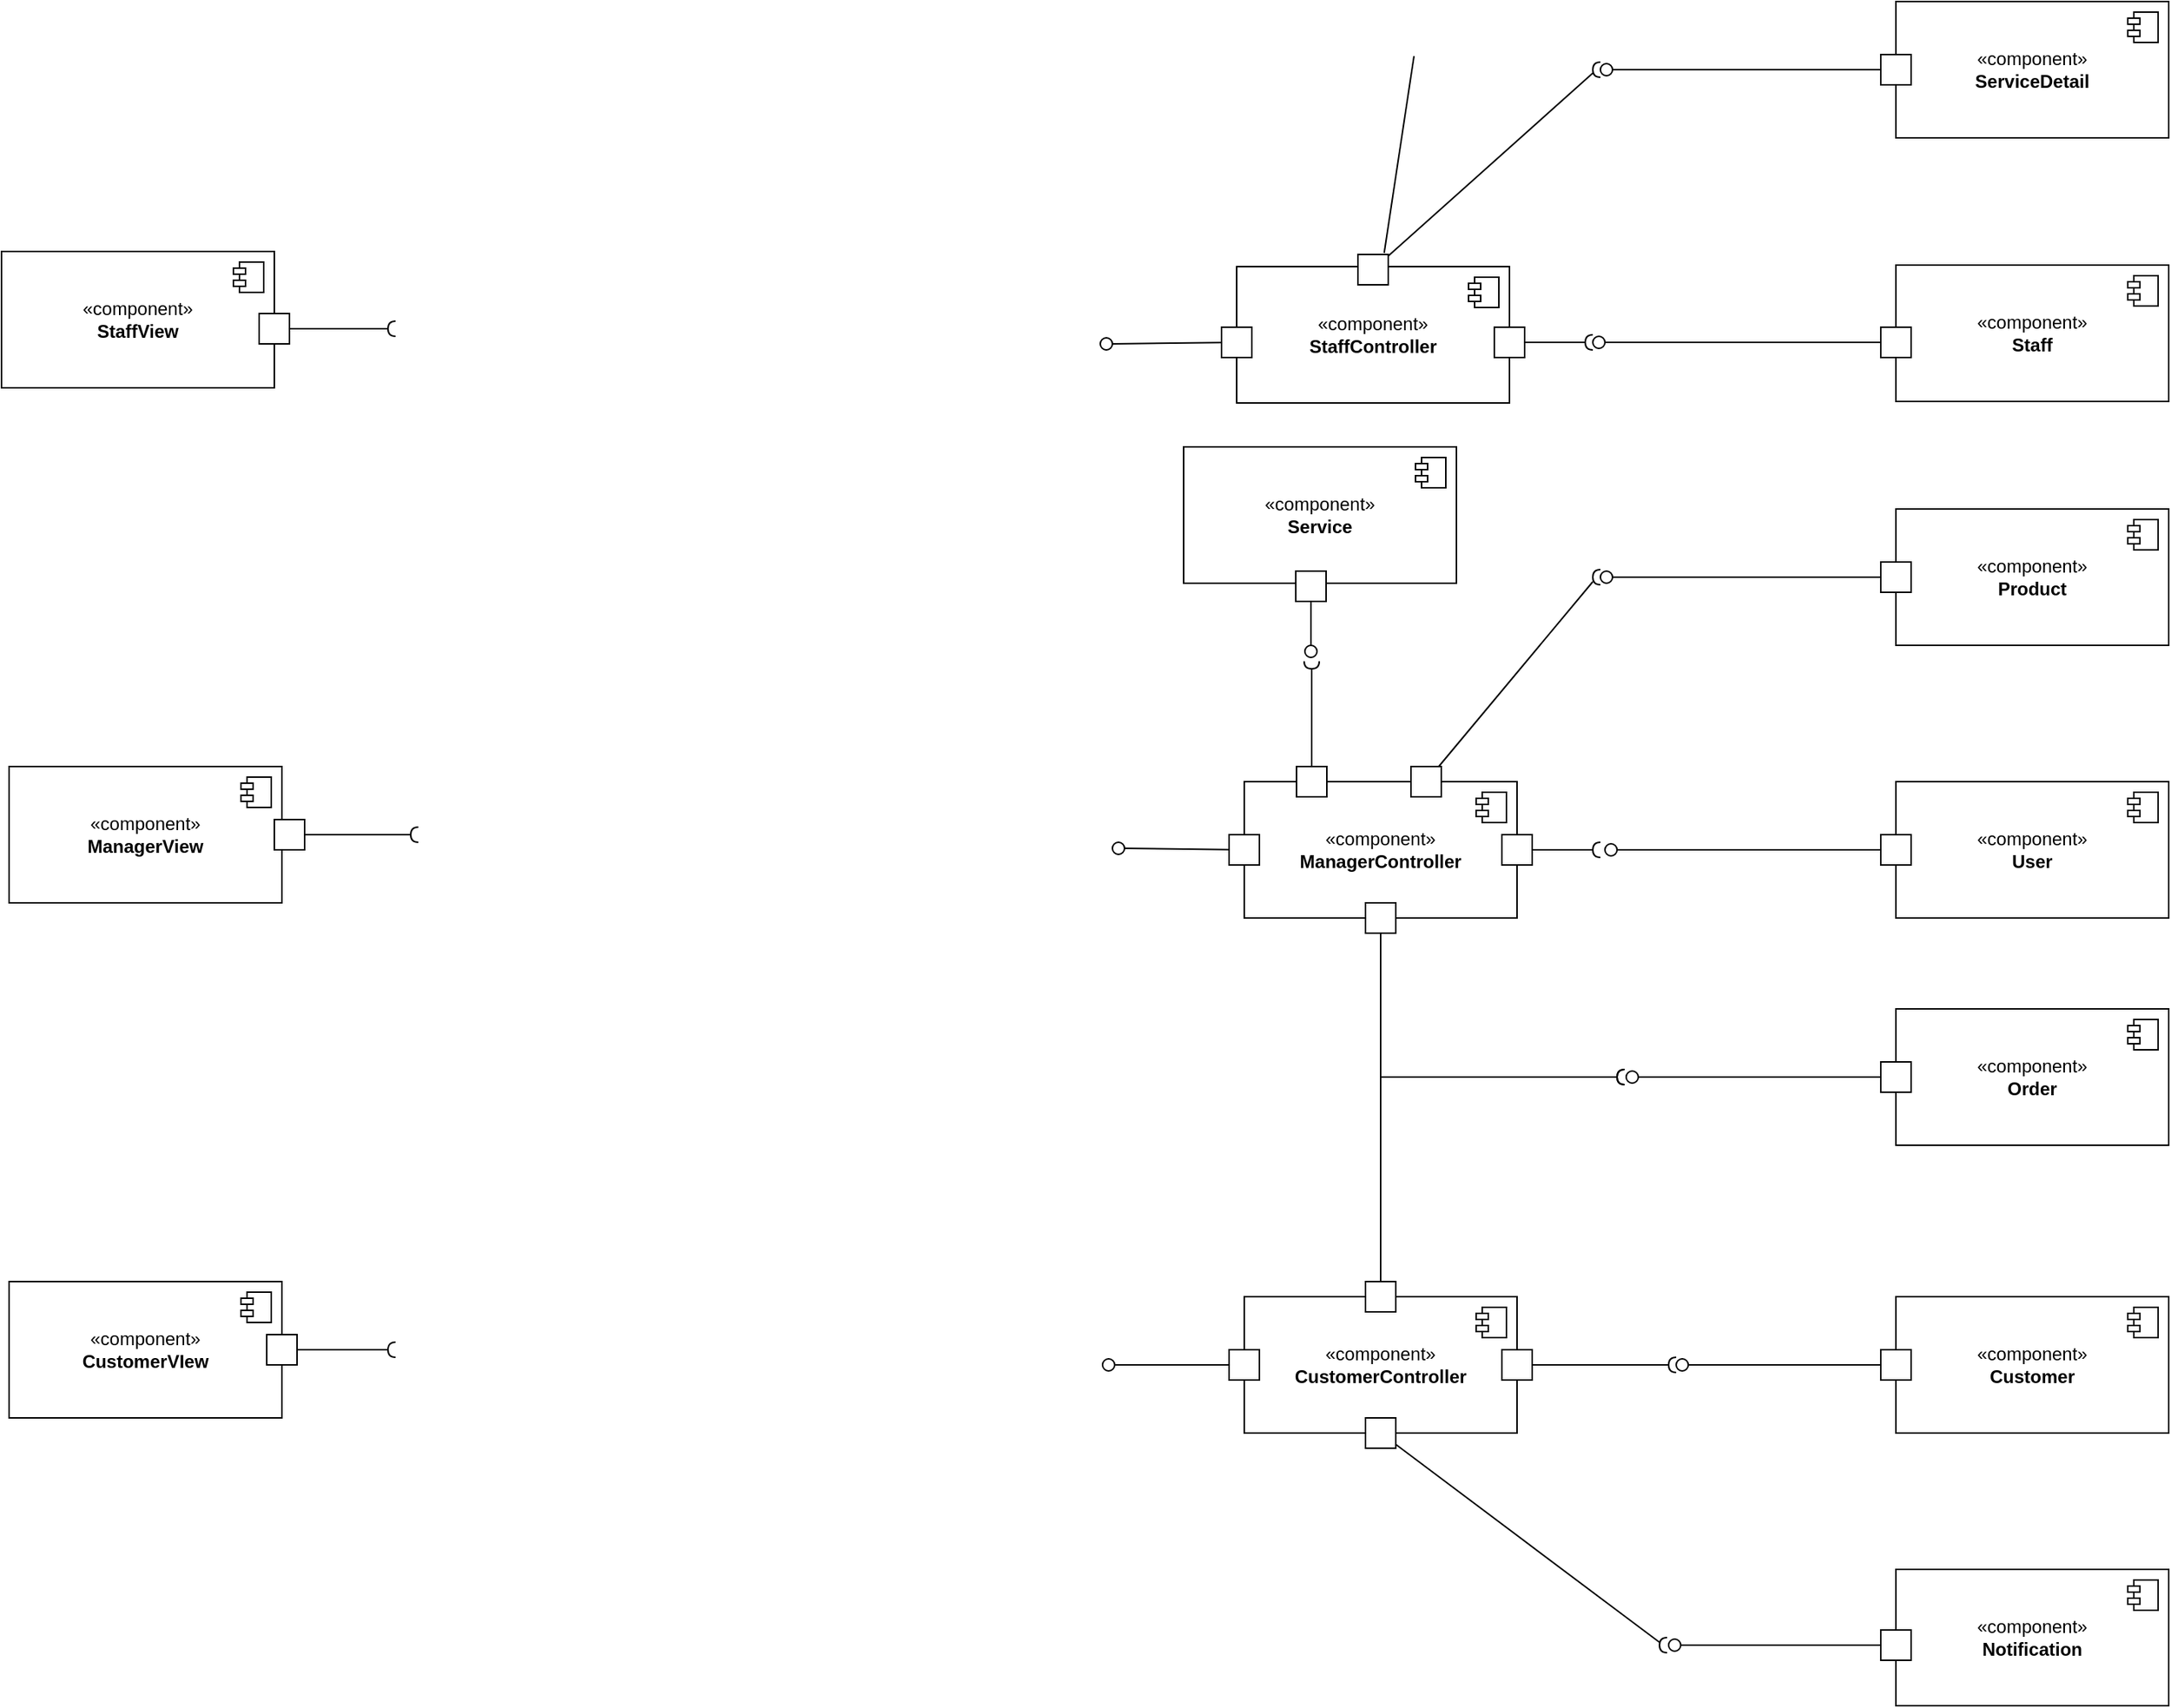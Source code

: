 <mxfile version="24.8.3">
  <diagram name="Page-1" id="fDp5jnlC77bflOpHESIz">
    <mxGraphModel dx="4589" dy="2674" grid="1" gridSize="10" guides="1" tooltips="1" connect="1" arrows="1" fold="1" page="1" pageScale="1" pageWidth="827" pageHeight="1169" math="0" shadow="0">
      <root>
        <mxCell id="0" />
        <mxCell id="1" parent="0" />
        <mxCell id="OTHG-YNJ5ATRgMX6RS4N-24" value="«component»&lt;br&gt;&lt;b&gt;CustomerVIew&lt;/b&gt;" style="html=1;dropTarget=0;whiteSpace=wrap;" vertex="1" parent="1">
          <mxGeometry x="-1425.0" y="760" width="180" height="90" as="geometry" />
        </mxCell>
        <mxCell id="OTHG-YNJ5ATRgMX6RS4N-25" value="" style="shape=module;jettyWidth=8;jettyHeight=4;" vertex="1" parent="OTHG-YNJ5ATRgMX6RS4N-24">
          <mxGeometry x="1" width="20" height="20" relative="1" as="geometry">
            <mxPoint x="-27" y="7" as="offset" />
          </mxGeometry>
        </mxCell>
        <mxCell id="OTHG-YNJ5ATRgMX6RS4N-26" value="«component»&lt;br&gt;&lt;b&gt;ManagerView&lt;/b&gt;" style="html=1;dropTarget=0;whiteSpace=wrap;" vertex="1" parent="1">
          <mxGeometry x="-1425.0" y="420" width="180" height="90" as="geometry" />
        </mxCell>
        <mxCell id="OTHG-YNJ5ATRgMX6RS4N-27" value="" style="shape=module;jettyWidth=8;jettyHeight=4;" vertex="1" parent="OTHG-YNJ5ATRgMX6RS4N-26">
          <mxGeometry x="1" width="20" height="20" relative="1" as="geometry">
            <mxPoint x="-27" y="7" as="offset" />
          </mxGeometry>
        </mxCell>
        <mxCell id="OTHG-YNJ5ATRgMX6RS4N-28" value="«component»&lt;br&gt;&lt;b&gt;StaffView&lt;/b&gt;" style="html=1;dropTarget=0;whiteSpace=wrap;" vertex="1" parent="1">
          <mxGeometry x="-1430.0" y="80" width="180" height="90" as="geometry" />
        </mxCell>
        <mxCell id="OTHG-YNJ5ATRgMX6RS4N-29" value="" style="shape=module;jettyWidth=8;jettyHeight=4;" vertex="1" parent="OTHG-YNJ5ATRgMX6RS4N-28">
          <mxGeometry x="1" width="20" height="20" relative="1" as="geometry">
            <mxPoint x="-27" y="7" as="offset" />
          </mxGeometry>
        </mxCell>
        <mxCell id="RllFxYWtb3R3hPKGHQac-41" value="«component»&lt;br&gt;&lt;b&gt;Order&lt;/b&gt;" style="html=1;dropTarget=0;whiteSpace=wrap;" parent="1" vertex="1">
          <mxGeometry x="-180.0" y="580" width="180" height="90" as="geometry" />
        </mxCell>
        <mxCell id="RllFxYWtb3R3hPKGHQac-42" value="" style="shape=module;jettyWidth=8;jettyHeight=4;" parent="RllFxYWtb3R3hPKGHQac-41" vertex="1">
          <mxGeometry x="1" width="20" height="20" relative="1" as="geometry">
            <mxPoint x="-27" y="7" as="offset" />
          </mxGeometry>
        </mxCell>
        <mxCell id="RllFxYWtb3R3hPKGHQac-43" value="«component»&lt;br&gt;&lt;b&gt;CustomerController&lt;/b&gt;" style="html=1;dropTarget=0;whiteSpace=wrap;" parent="1" vertex="1">
          <mxGeometry x="-610.0" y="770" width="180" height="90" as="geometry" />
        </mxCell>
        <mxCell id="RllFxYWtb3R3hPKGHQac-44" value="" style="shape=module;jettyWidth=8;jettyHeight=4;" parent="RllFxYWtb3R3hPKGHQac-43" vertex="1">
          <mxGeometry x="1" width="20" height="20" relative="1" as="geometry">
            <mxPoint x="-27" y="7" as="offset" />
          </mxGeometry>
        </mxCell>
        <mxCell id="RllFxYWtb3R3hPKGHQac-49" value="«component»&lt;br&gt;&lt;b&gt;Notification&lt;/b&gt;" style="html=1;dropTarget=0;whiteSpace=wrap;" parent="1" vertex="1">
          <mxGeometry x="-180.0" y="950" width="180" height="90" as="geometry" />
        </mxCell>
        <mxCell id="RllFxYWtb3R3hPKGHQac-50" value="" style="shape=module;jettyWidth=8;jettyHeight=4;" parent="RllFxYWtb3R3hPKGHQac-49" vertex="1">
          <mxGeometry x="1" width="20" height="20" relative="1" as="geometry">
            <mxPoint x="-27" y="7" as="offset" />
          </mxGeometry>
        </mxCell>
        <mxCell id="RllFxYWtb3R3hPKGHQac-86" value="«component»&lt;br&gt;&lt;b&gt;ManagerController&lt;/b&gt;" style="html=1;dropTarget=0;whiteSpace=wrap;" parent="1" vertex="1">
          <mxGeometry x="-610.0" y="430" width="180" height="90" as="geometry" />
        </mxCell>
        <mxCell id="RllFxYWtb3R3hPKGHQac-87" value="" style="shape=module;jettyWidth=8;jettyHeight=4;" parent="RllFxYWtb3R3hPKGHQac-86" vertex="1">
          <mxGeometry x="1" width="20" height="20" relative="1" as="geometry">
            <mxPoint x="-27" y="7" as="offset" />
          </mxGeometry>
        </mxCell>
        <mxCell id="OTHG-YNJ5ATRgMX6RS4N-31" value="«component»&lt;br&gt;&lt;b&gt;StaffController&lt;/b&gt;" style="html=1;dropTarget=0;whiteSpace=wrap;" vertex="1" parent="1">
          <mxGeometry x="-615.0" y="90" width="180" height="90" as="geometry" />
        </mxCell>
        <mxCell id="OTHG-YNJ5ATRgMX6RS4N-32" value="" style="shape=module;jettyWidth=8;jettyHeight=4;" vertex="1" parent="OTHG-YNJ5ATRgMX6RS4N-31">
          <mxGeometry x="1" width="20" height="20" relative="1" as="geometry">
            <mxPoint x="-27" y="7" as="offset" />
          </mxGeometry>
        </mxCell>
        <mxCell id="OTHG-YNJ5ATRgMX6RS4N-33" value="«component»&lt;br&gt;&lt;b&gt;ServiceDetail&lt;/b&gt;" style="html=1;dropTarget=0;whiteSpace=wrap;" vertex="1" parent="1">
          <mxGeometry x="-180.0" y="-85" width="180" height="90" as="geometry" />
        </mxCell>
        <mxCell id="OTHG-YNJ5ATRgMX6RS4N-34" value="" style="shape=module;jettyWidth=8;jettyHeight=4;" vertex="1" parent="OTHG-YNJ5ATRgMX6RS4N-33">
          <mxGeometry x="1" width="20" height="20" relative="1" as="geometry">
            <mxPoint x="-27" y="7" as="offset" />
          </mxGeometry>
        </mxCell>
        <mxCell id="OTHG-YNJ5ATRgMX6RS4N-35" value="«component»&lt;br&gt;&lt;b&gt;Product&lt;/b&gt;" style="html=1;dropTarget=0;whiteSpace=wrap;" vertex="1" parent="1">
          <mxGeometry x="-180.0" y="250" width="180" height="90" as="geometry" />
        </mxCell>
        <mxCell id="OTHG-YNJ5ATRgMX6RS4N-36" value="" style="shape=module;jettyWidth=8;jettyHeight=4;" vertex="1" parent="OTHG-YNJ5ATRgMX6RS4N-35">
          <mxGeometry x="1" width="20" height="20" relative="1" as="geometry">
            <mxPoint x="-27" y="7" as="offset" />
          </mxGeometry>
        </mxCell>
        <mxCell id="OTHG-YNJ5ATRgMX6RS4N-37" value="«component»&lt;br&gt;&lt;b&gt;Customer&lt;/b&gt;" style="html=1;dropTarget=0;whiteSpace=wrap;" vertex="1" parent="1">
          <mxGeometry x="-180.0" y="770" width="180" height="90" as="geometry" />
        </mxCell>
        <mxCell id="OTHG-YNJ5ATRgMX6RS4N-38" value="" style="shape=module;jettyWidth=8;jettyHeight=4;" vertex="1" parent="OTHG-YNJ5ATRgMX6RS4N-37">
          <mxGeometry x="1" width="20" height="20" relative="1" as="geometry">
            <mxPoint x="-27" y="7" as="offset" />
          </mxGeometry>
        </mxCell>
        <mxCell id="OTHG-YNJ5ATRgMX6RS4N-43" value="" style="html=1;rounded=0;" vertex="1" parent="1">
          <mxGeometry x="-625" y="130" width="20" height="20" as="geometry" />
        </mxCell>
        <mxCell id="OTHG-YNJ5ATRgMX6RS4N-44" value="" style="endArrow=none;html=1;rounded=0;align=center;verticalAlign=top;endFill=0;labelBackgroundColor=none;endSize=2;" edge="1" source="OTHG-YNJ5ATRgMX6RS4N-43" target="OTHG-YNJ5ATRgMX6RS4N-45" parent="1">
          <mxGeometry relative="1" as="geometry" />
        </mxCell>
        <mxCell id="OTHG-YNJ5ATRgMX6RS4N-45" value="" style="ellipse;html=1;fontSize=11;align=center;fillColor=none;points=[];aspect=fixed;resizable=0;verticalAlign=bottom;labelPosition=center;verticalLabelPosition=top;flipH=1;" vertex="1" parent="1">
          <mxGeometry x="-705" y="137" width="8" height="8" as="geometry" />
        </mxCell>
        <mxCell id="OTHG-YNJ5ATRgMX6RS4N-46" value="" style="html=1;rounded=0;" vertex="1" parent="1">
          <mxGeometry x="-620" y="465" width="20" height="20" as="geometry" />
        </mxCell>
        <mxCell id="OTHG-YNJ5ATRgMX6RS4N-47" value="" style="endArrow=none;html=1;rounded=0;align=center;verticalAlign=top;endFill=0;labelBackgroundColor=none;endSize=2;" edge="1" source="OTHG-YNJ5ATRgMX6RS4N-46" target="OTHG-YNJ5ATRgMX6RS4N-48" parent="1">
          <mxGeometry relative="1" as="geometry" />
        </mxCell>
        <mxCell id="OTHG-YNJ5ATRgMX6RS4N-48" value="" style="ellipse;html=1;fontSize=11;align=center;fillColor=none;points=[];aspect=fixed;resizable=0;verticalAlign=bottom;labelPosition=center;verticalLabelPosition=top;flipH=1;" vertex="1" parent="1">
          <mxGeometry x="-697" y="470" width="8" height="8" as="geometry" />
        </mxCell>
        <mxCell id="OTHG-YNJ5ATRgMX6RS4N-49" value="" style="html=1;rounded=0;" vertex="1" parent="1">
          <mxGeometry x="-620" y="805" width="20" height="20" as="geometry" />
        </mxCell>
        <mxCell id="OTHG-YNJ5ATRgMX6RS4N-50" value="" style="endArrow=none;html=1;rounded=0;align=center;verticalAlign=top;endFill=0;labelBackgroundColor=none;endSize=2;" edge="1" parent="1" source="OTHG-YNJ5ATRgMX6RS4N-49" target="OTHG-YNJ5ATRgMX6RS4N-51">
          <mxGeometry relative="1" as="geometry" />
        </mxCell>
        <mxCell id="OTHG-YNJ5ATRgMX6RS4N-51" value="" style="ellipse;html=1;fontSize=11;align=center;fillColor=none;points=[];aspect=fixed;resizable=0;verticalAlign=bottom;labelPosition=center;verticalLabelPosition=top;flipH=1;" vertex="1" parent="1">
          <mxGeometry x="-703.5" y="811" width="8" height="8" as="geometry" />
        </mxCell>
        <mxCell id="OTHG-YNJ5ATRgMX6RS4N-52" value="" style="html=1;rounded=0;" vertex="1" parent="1">
          <mxGeometry x="-440" y="465" width="20" height="20" as="geometry" />
        </mxCell>
        <mxCell id="OTHG-YNJ5ATRgMX6RS4N-53" value="" style="shape=requiredInterface;html=1;fontSize=11;align=center;fillColor=none;points=[];aspect=fixed;resizable=0;verticalAlign=bottom;labelPosition=center;verticalLabelPosition=top;flipH=1;rotation=0;" vertex="1" parent="1">
          <mxGeometry x="-380" y="470" width="5" height="10" as="geometry" />
        </mxCell>
        <mxCell id="OTHG-YNJ5ATRgMX6RS4N-54" value="" style="endArrow=none;html=1;rounded=0;align=center;verticalAlign=top;endFill=0;labelBackgroundColor=none;endSize=2;" edge="1" source="OTHG-YNJ5ATRgMX6RS4N-52" target="OTHG-YNJ5ATRgMX6RS4N-53" parent="1">
          <mxGeometry relative="1" as="geometry">
            <mxPoint x="-372.001" y="481.074" as="targetPoint" />
          </mxGeometry>
        </mxCell>
        <mxCell id="OTHG-YNJ5ATRgMX6RS4N-55" value="" style="html=1;rounded=0;" vertex="1" parent="1">
          <mxGeometry x="-445" y="130" width="20" height="20" as="geometry" />
        </mxCell>
        <mxCell id="OTHG-YNJ5ATRgMX6RS4N-56" value="" style="shape=requiredInterface;html=1;fontSize=11;align=center;fillColor=none;points=[];aspect=fixed;resizable=0;verticalAlign=bottom;labelPosition=center;verticalLabelPosition=top;flipH=1;rotation=0;" vertex="1" parent="1">
          <mxGeometry x="-385" y="135" width="5" height="10" as="geometry" />
        </mxCell>
        <mxCell id="OTHG-YNJ5ATRgMX6RS4N-57" value="" style="endArrow=none;html=1;rounded=0;align=center;verticalAlign=top;endFill=0;labelBackgroundColor=none;endSize=2;" edge="1" source="OTHG-YNJ5ATRgMX6RS4N-55" target="OTHG-YNJ5ATRgMX6RS4N-56" parent="1">
          <mxGeometry relative="1" as="geometry">
            <mxPoint x="-377.001" y="140.074" as="targetPoint" />
          </mxGeometry>
        </mxCell>
        <mxCell id="OTHG-YNJ5ATRgMX6RS4N-58" value="" style="html=1;rounded=0;" vertex="1" parent="1">
          <mxGeometry x="-440" y="805" width="20" height="20" as="geometry" />
        </mxCell>
        <mxCell id="OTHG-YNJ5ATRgMX6RS4N-59" value="" style="shape=requiredInterface;html=1;fontSize=11;align=center;fillColor=none;points=[];aspect=fixed;resizable=0;verticalAlign=bottom;labelPosition=center;verticalLabelPosition=top;flipH=1;rotation=0;" vertex="1" parent="1">
          <mxGeometry x="-330" y="810" width="5" height="10" as="geometry" />
        </mxCell>
        <mxCell id="OTHG-YNJ5ATRgMX6RS4N-60" value="" style="endArrow=none;html=1;rounded=0;align=center;verticalAlign=top;endFill=0;labelBackgroundColor=none;endSize=2;" edge="1" source="OTHG-YNJ5ATRgMX6RS4N-58" target="OTHG-YNJ5ATRgMX6RS4N-59" parent="1">
          <mxGeometry relative="1" as="geometry">
            <mxPoint x="-372.001" y="821.074" as="targetPoint" />
          </mxGeometry>
        </mxCell>
        <mxCell id="OTHG-YNJ5ATRgMX6RS4N-65" value="«component»&lt;br&gt;&lt;b&gt;Staff&lt;/b&gt;" style="html=1;dropTarget=0;whiteSpace=wrap;" vertex="1" parent="1">
          <mxGeometry x="-180" y="89" width="180" height="90" as="geometry" />
        </mxCell>
        <mxCell id="OTHG-YNJ5ATRgMX6RS4N-66" value="" style="shape=module;jettyWidth=8;jettyHeight=4;" vertex="1" parent="OTHG-YNJ5ATRgMX6RS4N-65">
          <mxGeometry x="1" width="20" height="20" relative="1" as="geometry">
            <mxPoint x="-27" y="7" as="offset" />
          </mxGeometry>
        </mxCell>
        <mxCell id="OTHG-YNJ5ATRgMX6RS4N-67" value="«component»&lt;br&gt;&lt;b&gt;User&lt;/b&gt;" style="html=1;dropTarget=0;whiteSpace=wrap;" vertex="1" parent="1">
          <mxGeometry x="-180.0" y="430" width="180" height="90" as="geometry" />
        </mxCell>
        <mxCell id="OTHG-YNJ5ATRgMX6RS4N-68" value="" style="shape=module;jettyWidth=8;jettyHeight=4;" vertex="1" parent="OTHG-YNJ5ATRgMX6RS4N-67">
          <mxGeometry x="1" width="20" height="20" relative="1" as="geometry">
            <mxPoint x="-27" y="7" as="offset" />
          </mxGeometry>
        </mxCell>
        <mxCell id="OTHG-YNJ5ATRgMX6RS4N-69" value="" style="html=1;rounded=0;" vertex="1" parent="1">
          <mxGeometry x="-500" y="420" width="20" height="20" as="geometry" />
        </mxCell>
        <mxCell id="OTHG-YNJ5ATRgMX6RS4N-70" value="" style="shape=requiredInterface;html=1;fontSize=11;align=center;fillColor=none;points=[];aspect=fixed;resizable=0;verticalAlign=bottom;labelPosition=center;verticalLabelPosition=top;flipH=1;rotation=0;" vertex="1" parent="1">
          <mxGeometry x="-380" y="290" width="5" height="10" as="geometry" />
        </mxCell>
        <mxCell id="OTHG-YNJ5ATRgMX6RS4N-71" value="" style="endArrow=none;html=1;rounded=0;align=center;verticalAlign=top;endFill=0;labelBackgroundColor=none;endSize=2;" edge="1" source="OTHG-YNJ5ATRgMX6RS4N-69" target="OTHG-YNJ5ATRgMX6RS4N-70" parent="1">
          <mxGeometry relative="1" as="geometry">
            <mxPoint x="-462.001" y="290.074" as="targetPoint" />
          </mxGeometry>
        </mxCell>
        <mxCell id="OTHG-YNJ5ATRgMX6RS4N-72" value="" style="html=1;rounded=0;" vertex="1" parent="1">
          <mxGeometry x="-190" y="130" width="20" height="20" as="geometry" />
        </mxCell>
        <mxCell id="OTHG-YNJ5ATRgMX6RS4N-73" value="" style="endArrow=none;html=1;rounded=0;align=center;verticalAlign=top;endFill=0;labelBackgroundColor=none;endSize=2;" edge="1" source="OTHG-YNJ5ATRgMX6RS4N-72" target="OTHG-YNJ5ATRgMX6RS4N-74" parent="1">
          <mxGeometry relative="1" as="geometry" />
        </mxCell>
        <mxCell id="OTHG-YNJ5ATRgMX6RS4N-74" value="" style="ellipse;html=1;fontSize=11;align=center;fillColor=none;points=[];aspect=fixed;resizable=0;verticalAlign=bottom;labelPosition=center;verticalLabelPosition=top;flipH=1;" vertex="1" parent="1">
          <mxGeometry x="-380" y="136" width="8" height="8" as="geometry" />
        </mxCell>
        <mxCell id="OTHG-YNJ5ATRgMX6RS4N-77" value="" style="html=1;rounded=0;" vertex="1" parent="1">
          <mxGeometry x="-190" y="465" width="20" height="20" as="geometry" />
        </mxCell>
        <mxCell id="OTHG-YNJ5ATRgMX6RS4N-78" value="" style="endArrow=none;html=1;rounded=0;align=center;verticalAlign=top;endFill=0;labelBackgroundColor=none;endSize=2;" edge="1" source="OTHG-YNJ5ATRgMX6RS4N-77" target="OTHG-YNJ5ATRgMX6RS4N-79" parent="1">
          <mxGeometry relative="1" as="geometry" />
        </mxCell>
        <mxCell id="OTHG-YNJ5ATRgMX6RS4N-79" value="" style="ellipse;html=1;fontSize=11;align=center;fillColor=none;points=[];aspect=fixed;resizable=0;verticalAlign=bottom;labelPosition=center;verticalLabelPosition=top;flipH=1;" vertex="1" parent="1">
          <mxGeometry x="-372" y="471" width="8" height="8" as="geometry" />
        </mxCell>
        <mxCell id="OTHG-YNJ5ATRgMX6RS4N-81" value="" style="html=1;rounded=0;" vertex="1" parent="1">
          <mxGeometry x="-530" y="510" width="20" height="20" as="geometry" />
        </mxCell>
        <mxCell id="OTHG-YNJ5ATRgMX6RS4N-84" value="" style="html=1;rounded=0;" vertex="1" parent="1">
          <mxGeometry x="-530" y="760" width="20" height="20" as="geometry" />
        </mxCell>
        <mxCell id="OTHG-YNJ5ATRgMX6RS4N-86" value="" style="endArrow=none;html=1;rounded=0;align=center;verticalAlign=top;endFill=0;labelBackgroundColor=none;endSize=2;" edge="1" source="OTHG-YNJ5ATRgMX6RS4N-84" target="OTHG-YNJ5ATRgMX6RS4N-85" parent="1">
          <mxGeometry relative="1" as="geometry">
            <mxPoint x="-462.001" y="770.074" as="targetPoint" />
            <Array as="points">
              <mxPoint x="-520" y="625" />
            </Array>
          </mxGeometry>
        </mxCell>
        <mxCell id="OTHG-YNJ5ATRgMX6RS4N-87" value="" style="endArrow=none;html=1;rounded=0;align=center;verticalAlign=top;endFill=0;labelBackgroundColor=none;endSize=2;" edge="1" parent="1" source="OTHG-YNJ5ATRgMX6RS4N-81" target="OTHG-YNJ5ATRgMX6RS4N-85">
          <mxGeometry relative="1" as="geometry">
            <mxPoint x="-372" y="623" as="targetPoint" />
            <mxPoint x="-510" y="527" as="sourcePoint" />
            <Array as="points">
              <mxPoint x="-520" y="625" />
            </Array>
          </mxGeometry>
        </mxCell>
        <mxCell id="OTHG-YNJ5ATRgMX6RS4N-88" value="" style="group" vertex="1" connectable="0" parent="1">
          <mxGeometry x="-364" y="620" width="5" height="10" as="geometry" />
        </mxCell>
        <mxCell id="OTHG-YNJ5ATRgMX6RS4N-82" value="" style="shape=requiredInterface;html=1;fontSize=11;align=center;fillColor=none;points=[];aspect=fixed;resizable=0;verticalAlign=bottom;labelPosition=center;verticalLabelPosition=top;flipH=1;rotation=0;" vertex="1" parent="OTHG-YNJ5ATRgMX6RS4N-88">
          <mxGeometry width="5" height="10" as="geometry" />
        </mxCell>
        <mxCell id="OTHG-YNJ5ATRgMX6RS4N-83" value="" style="endArrow=none;html=1;rounded=0;align=center;verticalAlign=top;endFill=0;labelBackgroundColor=none;endSize=2;" edge="1" source="OTHG-YNJ5ATRgMX6RS4N-85" target="OTHG-YNJ5ATRgMX6RS4N-82" parent="OTHG-YNJ5ATRgMX6RS4N-88">
          <mxGeometry relative="1" as="geometry">
            <mxPoint x="-90.001" y="-99.926" as="targetPoint" />
          </mxGeometry>
        </mxCell>
        <mxCell id="OTHG-YNJ5ATRgMX6RS4N-85" value="" style="shape=requiredInterface;html=1;fontSize=11;align=center;fillColor=none;points=[];aspect=fixed;resizable=0;verticalAlign=bottom;labelPosition=center;verticalLabelPosition=top;flipH=1;rotation=0;" vertex="1" parent="OTHG-YNJ5ATRgMX6RS4N-88">
          <mxGeometry width="5" height="10" as="geometry" />
        </mxCell>
        <mxCell id="OTHG-YNJ5ATRgMX6RS4N-89" value="" style="html=1;rounded=0;" vertex="1" parent="1">
          <mxGeometry x="-190" y="615" width="20" height="20" as="geometry" />
        </mxCell>
        <mxCell id="OTHG-YNJ5ATRgMX6RS4N-90" value="" style="endArrow=none;html=1;rounded=0;align=center;verticalAlign=top;endFill=0;labelBackgroundColor=none;endSize=2;" edge="1" source="OTHG-YNJ5ATRgMX6RS4N-89" target="OTHG-YNJ5ATRgMX6RS4N-91" parent="1">
          <mxGeometry relative="1" as="geometry" />
        </mxCell>
        <mxCell id="OTHG-YNJ5ATRgMX6RS4N-91" value="" style="ellipse;html=1;fontSize=11;align=center;fillColor=none;points=[];aspect=fixed;resizable=0;verticalAlign=bottom;labelPosition=center;verticalLabelPosition=top;flipH=1;" vertex="1" parent="1">
          <mxGeometry x="-358" y="621" width="8" height="8" as="geometry" />
        </mxCell>
        <mxCell id="OTHG-YNJ5ATRgMX6RS4N-92" value="" style="html=1;rounded=0;" vertex="1" parent="1">
          <mxGeometry x="-190" y="805" width="20" height="20" as="geometry" />
        </mxCell>
        <mxCell id="OTHG-YNJ5ATRgMX6RS4N-93" value="" style="endArrow=none;html=1;rounded=0;align=center;verticalAlign=top;endFill=0;labelBackgroundColor=none;endSize=2;" edge="1" source="OTHG-YNJ5ATRgMX6RS4N-92" target="OTHG-YNJ5ATRgMX6RS4N-94" parent="1">
          <mxGeometry relative="1" as="geometry" />
        </mxCell>
        <mxCell id="OTHG-YNJ5ATRgMX6RS4N-94" value="" style="ellipse;html=1;fontSize=11;align=center;fillColor=none;points=[];aspect=fixed;resizable=0;verticalAlign=bottom;labelPosition=center;verticalLabelPosition=top;flipH=1;" vertex="1" parent="1">
          <mxGeometry x="-325" y="811" width="8" height="8" as="geometry" />
        </mxCell>
        <mxCell id="OTHG-YNJ5ATRgMX6RS4N-95" value="" style="html=1;rounded=0;" vertex="1" parent="1">
          <mxGeometry x="-190" y="285" width="20" height="20" as="geometry" />
        </mxCell>
        <mxCell id="OTHG-YNJ5ATRgMX6RS4N-96" value="" style="endArrow=none;html=1;rounded=0;align=center;verticalAlign=top;endFill=0;labelBackgroundColor=none;endSize=2;" edge="1" source="OTHG-YNJ5ATRgMX6RS4N-95" target="OTHG-YNJ5ATRgMX6RS4N-97" parent="1">
          <mxGeometry relative="1" as="geometry" />
        </mxCell>
        <mxCell id="OTHG-YNJ5ATRgMX6RS4N-97" value="" style="ellipse;html=1;fontSize=11;align=center;fillColor=none;points=[];aspect=fixed;resizable=0;verticalAlign=bottom;labelPosition=center;verticalLabelPosition=top;flipH=1;" vertex="1" parent="1">
          <mxGeometry x="-375" y="291" width="8" height="8" as="geometry" />
        </mxCell>
        <mxCell id="OTHG-YNJ5ATRgMX6RS4N-98" value="" style="html=1;rounded=0;" vertex="1" parent="1">
          <mxGeometry x="-530" y="850" width="20" height="20" as="geometry" />
        </mxCell>
        <mxCell id="OTHG-YNJ5ATRgMX6RS4N-99" value="" style="shape=requiredInterface;html=1;fontSize=11;align=center;fillColor=none;points=[];aspect=fixed;resizable=0;verticalAlign=bottom;labelPosition=center;verticalLabelPosition=top;flipH=1;rotation=0;" vertex="1" parent="1">
          <mxGeometry x="-336" y="995" width="5" height="10" as="geometry" />
        </mxCell>
        <mxCell id="OTHG-YNJ5ATRgMX6RS4N-100" value="" style="endArrow=none;html=1;rounded=0;align=center;verticalAlign=top;endFill=0;labelBackgroundColor=none;endSize=2;" edge="1" source="OTHG-YNJ5ATRgMX6RS4N-98" target="OTHG-YNJ5ATRgMX6RS4N-99" parent="1">
          <mxGeometry relative="1" as="geometry">
            <mxPoint x="-82.001" y="730.074" as="targetPoint" />
          </mxGeometry>
        </mxCell>
        <mxCell id="OTHG-YNJ5ATRgMX6RS4N-102" value="" style="html=1;rounded=0;" vertex="1" parent="1">
          <mxGeometry x="-190" y="990" width="20" height="20" as="geometry" />
        </mxCell>
        <mxCell id="OTHG-YNJ5ATRgMX6RS4N-103" value="" style="endArrow=none;html=1;rounded=0;align=center;verticalAlign=top;endFill=0;labelBackgroundColor=none;endSize=2;" edge="1" source="OTHG-YNJ5ATRgMX6RS4N-102" target="OTHG-YNJ5ATRgMX6RS4N-104" parent="1">
          <mxGeometry relative="1" as="geometry" />
        </mxCell>
        <mxCell id="OTHG-YNJ5ATRgMX6RS4N-104" value="" style="ellipse;html=1;fontSize=11;align=center;fillColor=none;points=[];aspect=fixed;resizable=0;verticalAlign=bottom;labelPosition=center;verticalLabelPosition=top;flipH=1;" vertex="1" parent="1">
          <mxGeometry x="-330" y="996" width="8" height="8" as="geometry" />
        </mxCell>
        <mxCell id="OTHG-YNJ5ATRgMX6RS4N-109" value="" style="html=1;rounded=0;" vertex="1" parent="1">
          <mxGeometry x="-1260" y="121" width="20" height="20" as="geometry" />
        </mxCell>
        <mxCell id="OTHG-YNJ5ATRgMX6RS4N-110" value="" style="shape=requiredInterface;html=1;fontSize=11;align=center;fillColor=none;points=[];aspect=fixed;resizable=0;verticalAlign=bottom;labelPosition=center;verticalLabelPosition=top;flipH=1;rotation=0;" vertex="1" parent="1">
          <mxGeometry x="-1175" y="126" width="5" height="10" as="geometry" />
        </mxCell>
        <mxCell id="OTHG-YNJ5ATRgMX6RS4N-111" value="" style="endArrow=none;html=1;rounded=0;align=center;verticalAlign=top;endFill=0;labelBackgroundColor=none;endSize=2;" edge="1" source="OTHG-YNJ5ATRgMX6RS4N-109" target="OTHG-YNJ5ATRgMX6RS4N-110" parent="1">
          <mxGeometry relative="1" as="geometry">
            <mxPoint x="-1192.001" y="131.074" as="targetPoint" />
          </mxGeometry>
        </mxCell>
        <mxCell id="OTHG-YNJ5ATRgMX6RS4N-112" value="" style="html=1;rounded=0;" vertex="1" parent="1">
          <mxGeometry x="-1250" y="455" width="20" height="20" as="geometry" />
        </mxCell>
        <mxCell id="OTHG-YNJ5ATRgMX6RS4N-113" value="" style="shape=requiredInterface;html=1;fontSize=11;align=center;fillColor=none;points=[];aspect=fixed;resizable=0;verticalAlign=bottom;labelPosition=center;verticalLabelPosition=top;flipH=1;rotation=0;" vertex="1" parent="1">
          <mxGeometry x="-1160" y="460" width="5" height="10" as="geometry" />
        </mxCell>
        <mxCell id="OTHG-YNJ5ATRgMX6RS4N-114" value="" style="endArrow=none;html=1;rounded=0;align=center;verticalAlign=top;endFill=0;labelBackgroundColor=none;endSize=2;" edge="1" source="OTHG-YNJ5ATRgMX6RS4N-112" target="OTHG-YNJ5ATRgMX6RS4N-113" parent="1">
          <mxGeometry relative="1" as="geometry">
            <mxPoint x="-1168.5" y="464.034" as="targetPoint" />
          </mxGeometry>
        </mxCell>
        <mxCell id="OTHG-YNJ5ATRgMX6RS4N-115" value="" style="html=1;rounded=0;" vertex="1" parent="1">
          <mxGeometry x="-1255" y="795" width="20" height="20" as="geometry" />
        </mxCell>
        <mxCell id="OTHG-YNJ5ATRgMX6RS4N-116" value="" style="shape=requiredInterface;html=1;fontSize=11;align=center;fillColor=none;points=[];aspect=fixed;resizable=0;verticalAlign=bottom;labelPosition=center;verticalLabelPosition=top;flipH=1;rotation=0;" vertex="1" parent="1">
          <mxGeometry x="-1175" y="800" width="5" height="10" as="geometry" />
        </mxCell>
        <mxCell id="OTHG-YNJ5ATRgMX6RS4N-117" value="" style="endArrow=none;html=1;rounded=0;align=center;verticalAlign=top;endFill=0;labelBackgroundColor=none;endSize=2;" edge="1" source="OTHG-YNJ5ATRgMX6RS4N-115" target="OTHG-YNJ5ATRgMX6RS4N-116" parent="1">
          <mxGeometry relative="1" as="geometry">
            <mxPoint x="-1187.001" y="805.074" as="targetPoint" />
          </mxGeometry>
        </mxCell>
        <mxCell id="OTHG-YNJ5ATRgMX6RS4N-121" value="«component»&lt;br&gt;&lt;b&gt;Service&lt;/b&gt;" style="html=1;dropTarget=0;whiteSpace=wrap;" vertex="1" parent="1">
          <mxGeometry x="-650.0" y="209" width="180" height="90" as="geometry" />
        </mxCell>
        <mxCell id="OTHG-YNJ5ATRgMX6RS4N-122" value="" style="shape=module;jettyWidth=8;jettyHeight=4;" vertex="1" parent="OTHG-YNJ5ATRgMX6RS4N-121">
          <mxGeometry x="1" width="20" height="20" relative="1" as="geometry">
            <mxPoint x="-27" y="7" as="offset" />
          </mxGeometry>
        </mxCell>
        <mxCell id="OTHG-YNJ5ATRgMX6RS4N-123" value="" style="html=1;rounded=0;" vertex="1" parent="1">
          <mxGeometry x="-576" y="291" width="20" height="20" as="geometry" />
        </mxCell>
        <mxCell id="OTHG-YNJ5ATRgMX6RS4N-124" value="" style="endArrow=none;html=1;rounded=0;align=center;verticalAlign=top;endFill=0;labelBackgroundColor=none;endSize=2;" edge="1" source="OTHG-YNJ5ATRgMX6RS4N-123" target="OTHG-YNJ5ATRgMX6RS4N-125" parent="1">
          <mxGeometry relative="1" as="geometry" />
        </mxCell>
        <mxCell id="OTHG-YNJ5ATRgMX6RS4N-125" value="" style="ellipse;html=1;fontSize=11;align=center;fillColor=none;points=[];aspect=fixed;resizable=0;verticalAlign=bottom;labelPosition=center;verticalLabelPosition=top;flipH=1;" vertex="1" parent="1">
          <mxGeometry x="-570" y="340" width="8" height="8" as="geometry" />
        </mxCell>
        <mxCell id="OTHG-YNJ5ATRgMX6RS4N-126" value="" style="html=1;rounded=0;" vertex="1" parent="1">
          <mxGeometry x="-575.5" y="420" width="20" height="20" as="geometry" />
        </mxCell>
        <mxCell id="OTHG-YNJ5ATRgMX6RS4N-127" value="" style="shape=requiredInterface;html=1;fontSize=11;align=center;fillColor=none;points=[];aspect=fixed;resizable=0;verticalAlign=bottom;labelPosition=center;verticalLabelPosition=top;flipH=1;rotation=-90;" vertex="1" parent="1">
          <mxGeometry x="-568" y="348" width="5" height="10" as="geometry" />
        </mxCell>
        <mxCell id="OTHG-YNJ5ATRgMX6RS4N-128" value="" style="endArrow=none;html=1;rounded=0;align=center;verticalAlign=top;endFill=0;labelBackgroundColor=none;endSize=2;" edge="1" source="OTHG-YNJ5ATRgMX6RS4N-126" target="OTHG-YNJ5ATRgMX6RS4N-127" parent="1">
          <mxGeometry relative="1" as="geometry">
            <mxPoint x="-507.001" y="430.074" as="targetPoint" />
          </mxGeometry>
        </mxCell>
        <mxCell id="OTHG-YNJ5ATRgMX6RS4N-131" value="" style="endArrow=none;html=1;rounded=0;align=center;verticalAlign=top;endFill=0;labelBackgroundColor=none;endSize=2;" edge="1" parent="1" target="OTHG-YNJ5ATRgMX6RS4N-130">
          <mxGeometry relative="1" as="geometry">
            <mxPoint x="-498.001" y="-48.926" as="targetPoint" />
            <mxPoint x="-517.667" y="81" as="sourcePoint" />
          </mxGeometry>
        </mxCell>
        <mxCell id="OTHG-YNJ5ATRgMX6RS4N-134" value="" style="html=1;rounded=0;" vertex="1" parent="1">
          <mxGeometry x="-535" y="82" width="20" height="20" as="geometry" />
        </mxCell>
        <mxCell id="OTHG-YNJ5ATRgMX6RS4N-135" value="" style="shape=requiredInterface;html=1;fontSize=11;align=center;fillColor=none;points=[];aspect=fixed;resizable=0;verticalAlign=bottom;labelPosition=center;verticalLabelPosition=top;flipH=1;rotation=0;" vertex="1" parent="1">
          <mxGeometry x="-380" y="-45" width="5" height="10" as="geometry" />
        </mxCell>
        <mxCell id="OTHG-YNJ5ATRgMX6RS4N-136" value="" style="endArrow=none;html=1;rounded=0;align=center;verticalAlign=top;endFill=0;labelBackgroundColor=none;endSize=2;" edge="1" parent="1" source="OTHG-YNJ5ATRgMX6RS4N-134" target="OTHG-YNJ5ATRgMX6RS4N-135">
          <mxGeometry relative="1" as="geometry">
            <mxPoint x="-462.001" y="-44.926" as="targetPoint" />
          </mxGeometry>
        </mxCell>
        <mxCell id="OTHG-YNJ5ATRgMX6RS4N-137" value="" style="html=1;rounded=0;" vertex="1" parent="1">
          <mxGeometry x="-190" y="-50" width="20" height="20" as="geometry" />
        </mxCell>
        <mxCell id="OTHG-YNJ5ATRgMX6RS4N-138" value="" style="endArrow=none;html=1;rounded=0;align=center;verticalAlign=top;endFill=0;labelBackgroundColor=none;endSize=2;" edge="1" parent="1" source="OTHG-YNJ5ATRgMX6RS4N-137" target="OTHG-YNJ5ATRgMX6RS4N-139">
          <mxGeometry relative="1" as="geometry" />
        </mxCell>
        <mxCell id="OTHG-YNJ5ATRgMX6RS4N-139" value="" style="ellipse;html=1;fontSize=11;align=center;fillColor=none;points=[];aspect=fixed;resizable=0;verticalAlign=bottom;labelPosition=center;verticalLabelPosition=top;flipH=1;" vertex="1" parent="1">
          <mxGeometry x="-375" y="-44" width="8" height="8" as="geometry" />
        </mxCell>
      </root>
    </mxGraphModel>
  </diagram>
</mxfile>
